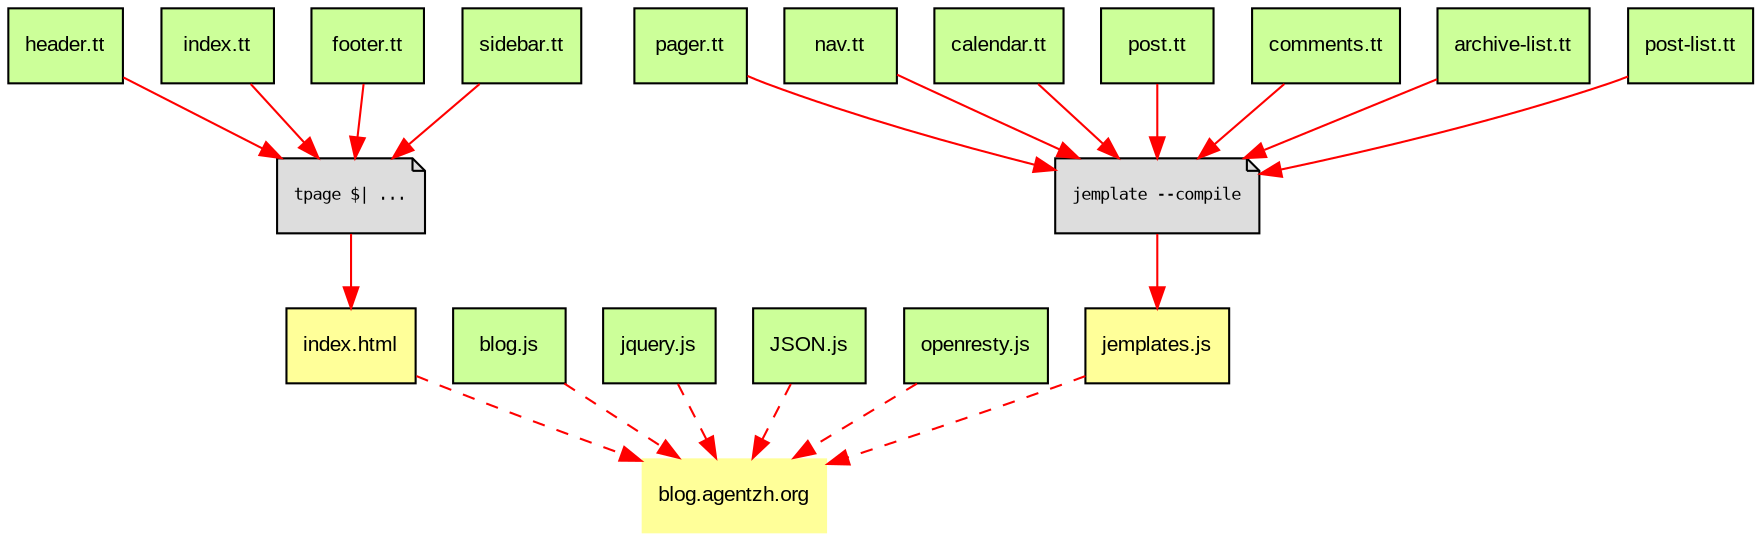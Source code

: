 digraph "blog.agentzh.org" {
	ratio="fill";
	node [fillcolor="#ffff99", fontname="Arial", fontsize="10", shape="box", style="filled"];
	edge [color="red", len="2"];
	node1 [label="blog.agentzh.org", shape="plaintext"];
	node2 [label="index.html"];
	node3 [fillcolor="#dddddd", fontname="Monospace", fontsize="8", label="tpage $\| ...\l", shape="note", style="filled"];
	node4 [URL="header_tt", fillcolor="#ccff99", label="header.tt"];
	node5 [URL="index_tt", fillcolor="#ccff99", label="index.tt"];
	node6 [URL="footer_tt", fillcolor="#ccff99", label="footer.tt"];
	node7 [URL="sidebar_tt", fillcolor="#ccff99", label="sidebar.tt"];
	node8 [URL="blog_js", fillcolor="#ccff99", label="blog.js"];
	node9 [URL="jquery_js", fillcolor="#ccff99", label="jquery.js"];
	node10 [URL="JSON_js", fillcolor="#ccff99", label="JSON.js"];
	node11 [URL="openresty_js", fillcolor="#ccff99", label="openresty.js"];
	node12 [label="jemplates.js"];
	node13 [fillcolor="#dddddd", fontname="Monospace", fontsize="8", label="jemplate --compile\l", shape="note", style="filled"];
	node14 [URL="pager_tt", fillcolor="#ccff99", label="pager.tt"];
	node15 [URL="nav_tt", fillcolor="#ccff99", label="nav.tt"];
	node16 [URL="calendar_tt", fillcolor="#ccff99", label="calendar.tt"];
	node17 [URL="post_tt", fillcolor="#ccff99", label="post.tt"];
	node18 [URL="comments_tt", fillcolor="#ccff99", label="comments.tt"];
	node19 [URL="archive-list_tt", fillcolor="#ccff99", label="archive-list.tt"];
	node20 [URL="post-list_tt", fillcolor="#ccff99", label="post-list.tt"];
	node3 -> node2;
	node13 -> node12;
	node10 -> node1 [style="dashed"];
	node19 -> node13;
	node8 -> node1 [style="dashed"];
	node16 -> node13;
	node18 -> node13;
	node6 -> node3;
	node4 -> node3;
	node2 -> node1 [style="dashed"];
	node5 -> node3;
	node12 -> node1 [style="dashed"];
	node9 -> node1 [style="dashed"];
	node15 -> node13;
	node11 -> node1 [style="dashed"];
	node14 -> node13;
	node20 -> node13;
	node17 -> node13;
	node7 -> node3;
}
